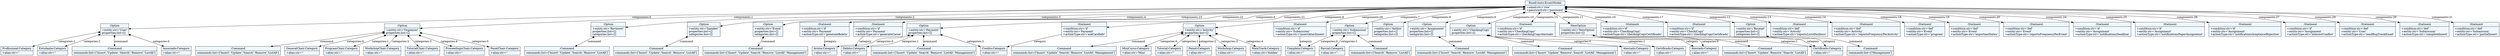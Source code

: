 
    digraph xtext {
    fontname = "Bitstream Vera Sans"
    fontsize = 8
    node[
        shape=record,
        style=filled,
        fillcolor=aliceblue
    ]
    nodesep = 0.3
    edge[dir=black,arrowtail=empty]


4446042040 -> 4445976896 [label="components:0" arrowtail=diamond dir=both]
4445976896 -> 4445976504 [label="command" arrowtail=diamond dir=both]
4445976504[label="{:Command|commands:list=['Insert','Update','Search','Remove','ListAll']\l}"]
4445976896 -> 4445975552 [label="categories:0" arrowtail=diamond dir=both]
4445975552[label="{Associado:Category|+alias:str=''\l}"]
4445976896 -> 4445975048 [label="categories:1" arrowtail=diamond dir=both]
4445975048[label="{Profissional:Category|+alias:str=''\l}"]
4445976896 -> 4445974936 [label="categories:2" arrowtail=diamond dir=both]
4445974936[label="{Estudante:Category|+alias:str=''\l}"]
4445976896[label="{:Option|+entity:str='User'\lproperties:list=[]\l}"]
4446042040 -> 4445977904 [label="components:1" arrowtail=diamond dir=both]
4445977904 -> 4445978296 [label="command" arrowtail=diamond dir=both]
4445978296[label="{:Command|commands:list=['Insert','Update','Search','Remove','ListAll']\l}"]
4445977904 -> 4446081264 [label="categories:0" arrowtail=diamond dir=both]
4446081264[label="{GeneralChair:Category|+alias:str=''\l}"]
4445977904 -> 4446081488 [label="categories:1" arrowtail=diamond dir=both]
4446081488[label="{ProgramChair:Category|+alias:str=''\l}"]
4445977904 -> 4446081600 [label="categories:2" arrowtail=diamond dir=both]
4446081600[label="{WorkshopChair:Category|+alias:str=''\l}"]
4445977904 -> 4446081656 [label="categories:3" arrowtail=diamond dir=both]
4446081656[label="{TutorialChair:Category|+alias:str=''\l}"]
4445977904 -> 4446081712 [label="categories:4" arrowtail=diamond dir=both]
4446081712[label="{ProceedingsChair:Category|+alias:str=''\l}"]
4445977904 -> 4446081768 [label="categories:5" arrowtail=diamond dir=both]
4446081768[label="{PanelChair:Category|+alias:str=''\l}"]
4445977904[label="{:Option|+entity:str='Organizer'\lproperties:list=[]\l}"]
4446042040 -> 4445976112 [label="components:2" arrowtail=diamond dir=both]
4445976112 -> 4446081824 [label="command" arrowtail=diamond dir=both]
4446081824[label="{:Command|commands:list=['Insert','Update','Search','Remove','ListAll']\l}"]
4445976112[label="{:Option|+entity:str='Reviewer'\lproperties:list=[]\lcategories:list=[]\l}"]
4446042040 -> 4446081376 [label="components:3" arrowtail=diamond dir=both]
4446081376 -> 4446081544 [label="command" arrowtail=diamond dir=both]
4446081544[label="{:Command|commands:list=['Insert','Update','Search','Remove','ListAll']\l}"]
4446081376[label="{:Option|+entity:str='Speaker'\lproperties:list=[]\lcategories:list=[]\l}"]
4446042040 -> 4446081320 [label="components:4" arrowtail=diamond dir=both]
4446081320 -> 4446081992 [label="command" arrowtail=diamond dir=both]
4446081992[label="{:Command|commands:list=['Insert','Update','Search','Remove','ListAll','Management']\l}"]
4446081320[label="{:Option|+entity:str='Event'\lproperties:list=[]\lcategories:list=[]\l}"]
4446042040 -> 4446081880 [label="components:5" arrowtail=diamond dir=both]
4446081880 -> 4446082104 [label="command" arrowtail=diamond dir=both]
4446082104[label="{:Command|commands:list=['Insert','Update','Search','Remove','ListAll','Management']\l}"]
4446081880 -> 4446082216 [label="categories:0" arrowtail=diamond dir=both]
4446082216[label="{Avista:Category|+alias:str=''\l}"]
4446081880 -> 4446082272 [label="categories:1" arrowtail=diamond dir=both]
4446082272[label="{Debito:Category|+alias:str=''\l}"]
4446081880 -> 4446082384 [label="categories:2" arrowtail=diamond dir=both]
4446082384[label="{Credito:Category|+alias:str=''\l}"]
4446081880[label="{:Option|+entity:str='Payment'\lproperties:list=[]\l}"]
4446042040 -> 4446081936 [label="components:6" arrowtail=diamond dir=both]
4446081936 -> 4446082440 [label="command" arrowtail=diamond dir=both]
4446082440[label="{:Command|commands:list=['Insert','Update','Search','Remove','ListAll','Management']\l}"]
4446081936 -> 4446082328 [label="categories:0" arrowtail=diamond dir=both]
4446082328[label="{MiniCurso:Category|+alias:str='Mini'\l}"]
4446081936 -> 4446082552 [label="categories:1" arrowtail=diamond dir=both]
4446082552[label="{Tutorial:Category|+alias:str=''\l}"]
4446081936 -> 4446082608 [label="categories:2" arrowtail=diamond dir=both]
4446082608[label="{Painel:Category|+alias:str=''\l}"]
4446081936 -> 4446082720 [label="categories:3" arrowtail=diamond dir=both]
4446082720[label="{Workshop:Category|+alias:str=''\l}"]
4446081936 -> 4446082776 [label="categories:4" arrowtail=diamond dir=both]
4446082776[label="{MainTrack:Category|+alias:str='hidden'\l}"]
4446081936[label="{:Option|+entity:str='Activity'\lproperties:list=[]\l}"]
4446042040 -> 4446082160 [label="components:7" arrowtail=diamond dir=both]
4446082160 -> 4446082832 [label="command" arrowtail=diamond dir=both]
4446082832[label="{:Command|commands:list=['Search','Remove','ListAll']\l}"]
4446082160 -> 4446082888 [label="categories:0" arrowtail=diamond dir=both]
4446082888[label="{Completa:Category|+alias:str=''\l}"]
4446082160 -> 4446082944 [label="categories:1" arrowtail=diamond dir=both]
4446082944[label="{Parcial:Category|+alias:str=''\l}"]
4446082160[label="{:Option|+entity:str='Submission'\lproperties:list=[]\l}"]
4446042040 -> 4446082496 [label="components:8" arrowtail=diamond dir=both]
4446082496[label="{:Option|+entity:str='Author'\lproperties:list=[]\lcategories:list=[]\l}"]
4446042040 -> 4446082664 [label="components:9" arrowtail=diamond dir=both]
4446082664 -> 4446083112 [label="command" arrowtail=diamond dir=both]
4446083112[label="{:Command|commands:list=['Insert','Search','Remove','ListAll','Management']\l}"]
4446082664[label="{:Option|+entity:str='Assignment'\lproperties:list=[]\lcategories:list=[]\l}"]
4446042040 -> 4446083056 [label="components:10" arrowtail=diamond dir=both]
4446083056 -> 4446083168 [label="command" arrowtail=diamond dir=both]
4446083168[label="{:Command|commands:list=['Insert','Update','Remove','Search','ListAll','Management']\l}"]
4446083056 -> 4446083280 [label="categories:0" arrowtail=diamond dir=both]
4446083280[label="{Atestado:Category|+alias:str=''\l}"]
4446083056 -> 4446083336 [label="categories:1" arrowtail=diamond dir=both]
4446083336[label="{Certificado:Category|+alias:str=''\l}"]
4446083056[label="{:Option|+entity:str='CheckingCopy'\lproperties:list=[]\l}"]
4446042040 -> 4446082048 [label="components:11" arrowtail=diamond dir=both]
4446082048 -> 4446083448 [label="command" arrowtail=diamond dir=both]
4446083448[label="{:Command|commands:list=['Insert','Update','Remove','Search','ListAll']\l}"]
4446082048 -> 4446083392 [label="categories:0" arrowtail=diamond dir=both]
4446083392[label="{Atestado:Category|+alias:str=''\l}"]
4446082048 -> 4446083560 [label="categories:1" arrowtail=diamond dir=both]
4446083560[label="{Certificado:Category|+alias:str=''\l}"]
4446082048[label="{:NewOption|+entity:str='NewOption'\lproperties:list=[]\l}"]
4446042040 -> 4446083224 [label="components:12" arrowtail=diamond dir=both]
4446083224 -> 4446083672 [label="command" arrowtail=diamond dir=both]
4446083672[label="{:Command|commands:list=['Management']\l}"]
4446083224[label="{:Option|+entity:str='Receipt'\lproperties:list=[]\lcategories:list=[]\l}"]
4446042040 -> 4446083504 [label="components:13" arrowtail=diamond dir=both]
4446083504[label="{:Statment|+condition:str='def'\l+entity:str='Activity'\l+actionType:str='reportsListofAuthors'\l}"]
4446042040 -> 4446083000 [label="components:14" arrowtail=diamond dir=both]
4446083000[label="{:Statment|+condition:str='def'\l+entity:str='Activity'\l+actionType:str='reportsFrequencyPerActivity'\l}"]
4446042040 -> 4446083616 [label="components:15" arrowtail=diamond dir=both]
4446083616 -> 4446083392 [label="category" ]
4446083616[label="{:Statment|+condition:str='if'\l+entity:str='CheckingCopy'\l+actionType:str='checkingCopyAtestado'\l}"]
4446042040 -> 4446083784 [label="components:16" arrowtail=diamond dir=both]
4446083784 -> 4446083560 [label="category" ]
4446083784[label="{:Statment|+condition:str='if'\l+entity:str='CheckingCopy'\l+actionType:str='checkingCopyCertificado'\l}"]
4446042040 -> 4446083896 [label="components:17" arrowtail=diamond dir=both]
4446083896 -> 4446083560 [label="category" ]
4446083896[label="{:Statment|+condition:str='if'\l+entity:str='CheckiCopy'\l+actionType:str='checkingCopyCertificado'\l}"]
4446042040 -> 4446084008 [label="components:18" arrowtail=diamond dir=both]
4446084008[label="{:Statment|+condition:str='def'\l+entity:str='Event'\l+actionType:str='program'\l}"]
4446042040 -> 4446084120 [label="components:19" arrowtail=diamond dir=both]
4446084120[label="{:Statment|+condition:str='def'\l+entity:str='Event'\l+actionType:str='importantDates'\l}"]
4446042040 -> 4446084176 [label="components:20" arrowtail=diamond dir=both]
4446084176[label="{:Statment|+condition:str='def'\l+entity:str='Event'\l+actionType:str='reportsFrequencyPerEvent'\l}"]
4446042040 -> 4446084232 [label="components:21" arrowtail=diamond dir=both]
4446084232 -> 4446082384 [label="category" ]
4446084232[label="{:Statment|+condition:str='if'\l+entity:str='Payment'\l+actionType:str='askCardInfo'\l}"]
4446042040 -> 4446084288 [label="components:22" arrowtail=diamond dir=both]
4446084288 -> 4446082272 [label="category" ]
4446084288[label="{:Statment|+condition:str='if'\l+entity:str='Payment'\l+actionType:str='generateCarne'\l}"]
4446042040 -> 4446084400 [label="components:23" arrowtail=diamond dir=both]
4446084400 -> 4446082216 [label="category" ]
4446084400[label="{:Statment|+condition:str='if'\l+entity:str='Payment'\l+actionType:str='generateBoleto'\l}"]
4446042040 -> 4446084512 [label="components:24" arrowtail=diamond dir=both]
4446084512[label="{:Statment|+condition:str='if'\l+entity:str='Assignment'\l+actionType:str='notificationsDeadline'\l}"]
4446042040 -> 4446084624 [label="components:25" arrowtail=diamond dir=both]
4446084624[label="{:Statment|+condition:str='if'\l+entity:str='Assignment'\l+actionType:str='notificationsPaperAssignemnt'\l}"]
4446042040 -> 4446084680 [label="components:26" arrowtail=diamond dir=both]
4446084680[label="{:Statment|+condition:str='if'\l+entity:str='Assignment'\l+actionType:str='notificationsAceptanceRejection'\l}"]
4446042040 -> 4446084736 [label="components:27" arrowtail=diamond dir=both]
4446084736[label="{:Statment|+condition:str='if'\l+entity:str='Assignment'\l+actionType:str='interestConflict'\l}"]
4446042040 -> 4446084792 [label="components:28" arrowtail=diamond dir=both]
4446084792 -> 4446082888 [label="category" ]
4446084792[label="{:Statment|+condition:str='if'\l+entity:str='Submission'\l+actionType:str='insertAttachment'\l}"]
4446042040 -> 4446084848 [label="components:29" arrowtail=diamond dir=both]
4446084848[label="{:Statment|+condition:str='def'\l+entity:str='User'\l+actionType:str='sendBugTrackEmail'\l}"]
4446042040 -> 4446084960 [label="components:30" arrowtail=diamond dir=both]
4446084960[label="{:Statment|+condition:str='def'\l+entity:str='Submission'\l+actionType:str='completeInsert'\l}"]
4446042040 -> 4446085016 [label="components:31" arrowtail=diamond dir=both]
4446085016[label="{:Statment|+condition:str='def'\l+entity:str='Submission'\l+actionType:str='partialInsert'\l}"]
4446042040[label="{RiseEvents:EventModel|+email:str='rise'\l+password:str='password'\l}"]

}
